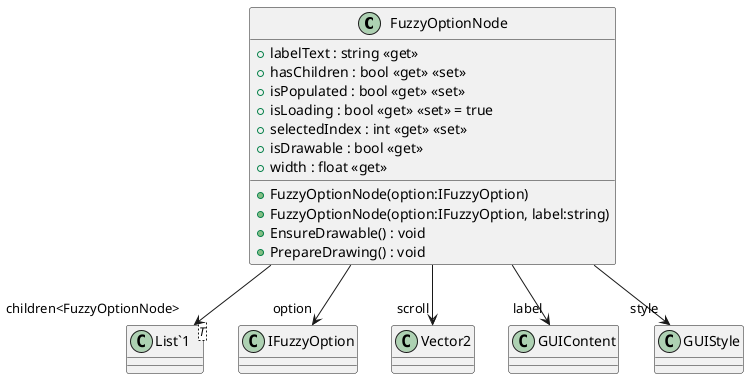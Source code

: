 @startuml
class FuzzyOptionNode {
    + FuzzyOptionNode(option:IFuzzyOption)
    + FuzzyOptionNode(option:IFuzzyOption, label:string)
    + labelText : string <<get>>
    + hasChildren : bool <<get>> <<set>>
    + isPopulated : bool <<get>> <<set>>
    + isLoading : bool <<get>> <<set>> = true
    + selectedIndex : int <<get>> <<set>>
    + isDrawable : bool <<get>>
    + width : float <<get>>
    + EnsureDrawable() : void
    + PrepareDrawing() : void
}
class "List`1"<T> {
}
FuzzyOptionNode --> "option" IFuzzyOption
FuzzyOptionNode --> "children<FuzzyOptionNode>" "List`1"
FuzzyOptionNode --> "scroll" Vector2
FuzzyOptionNode --> "label" GUIContent
FuzzyOptionNode --> "style" GUIStyle
@enduml
